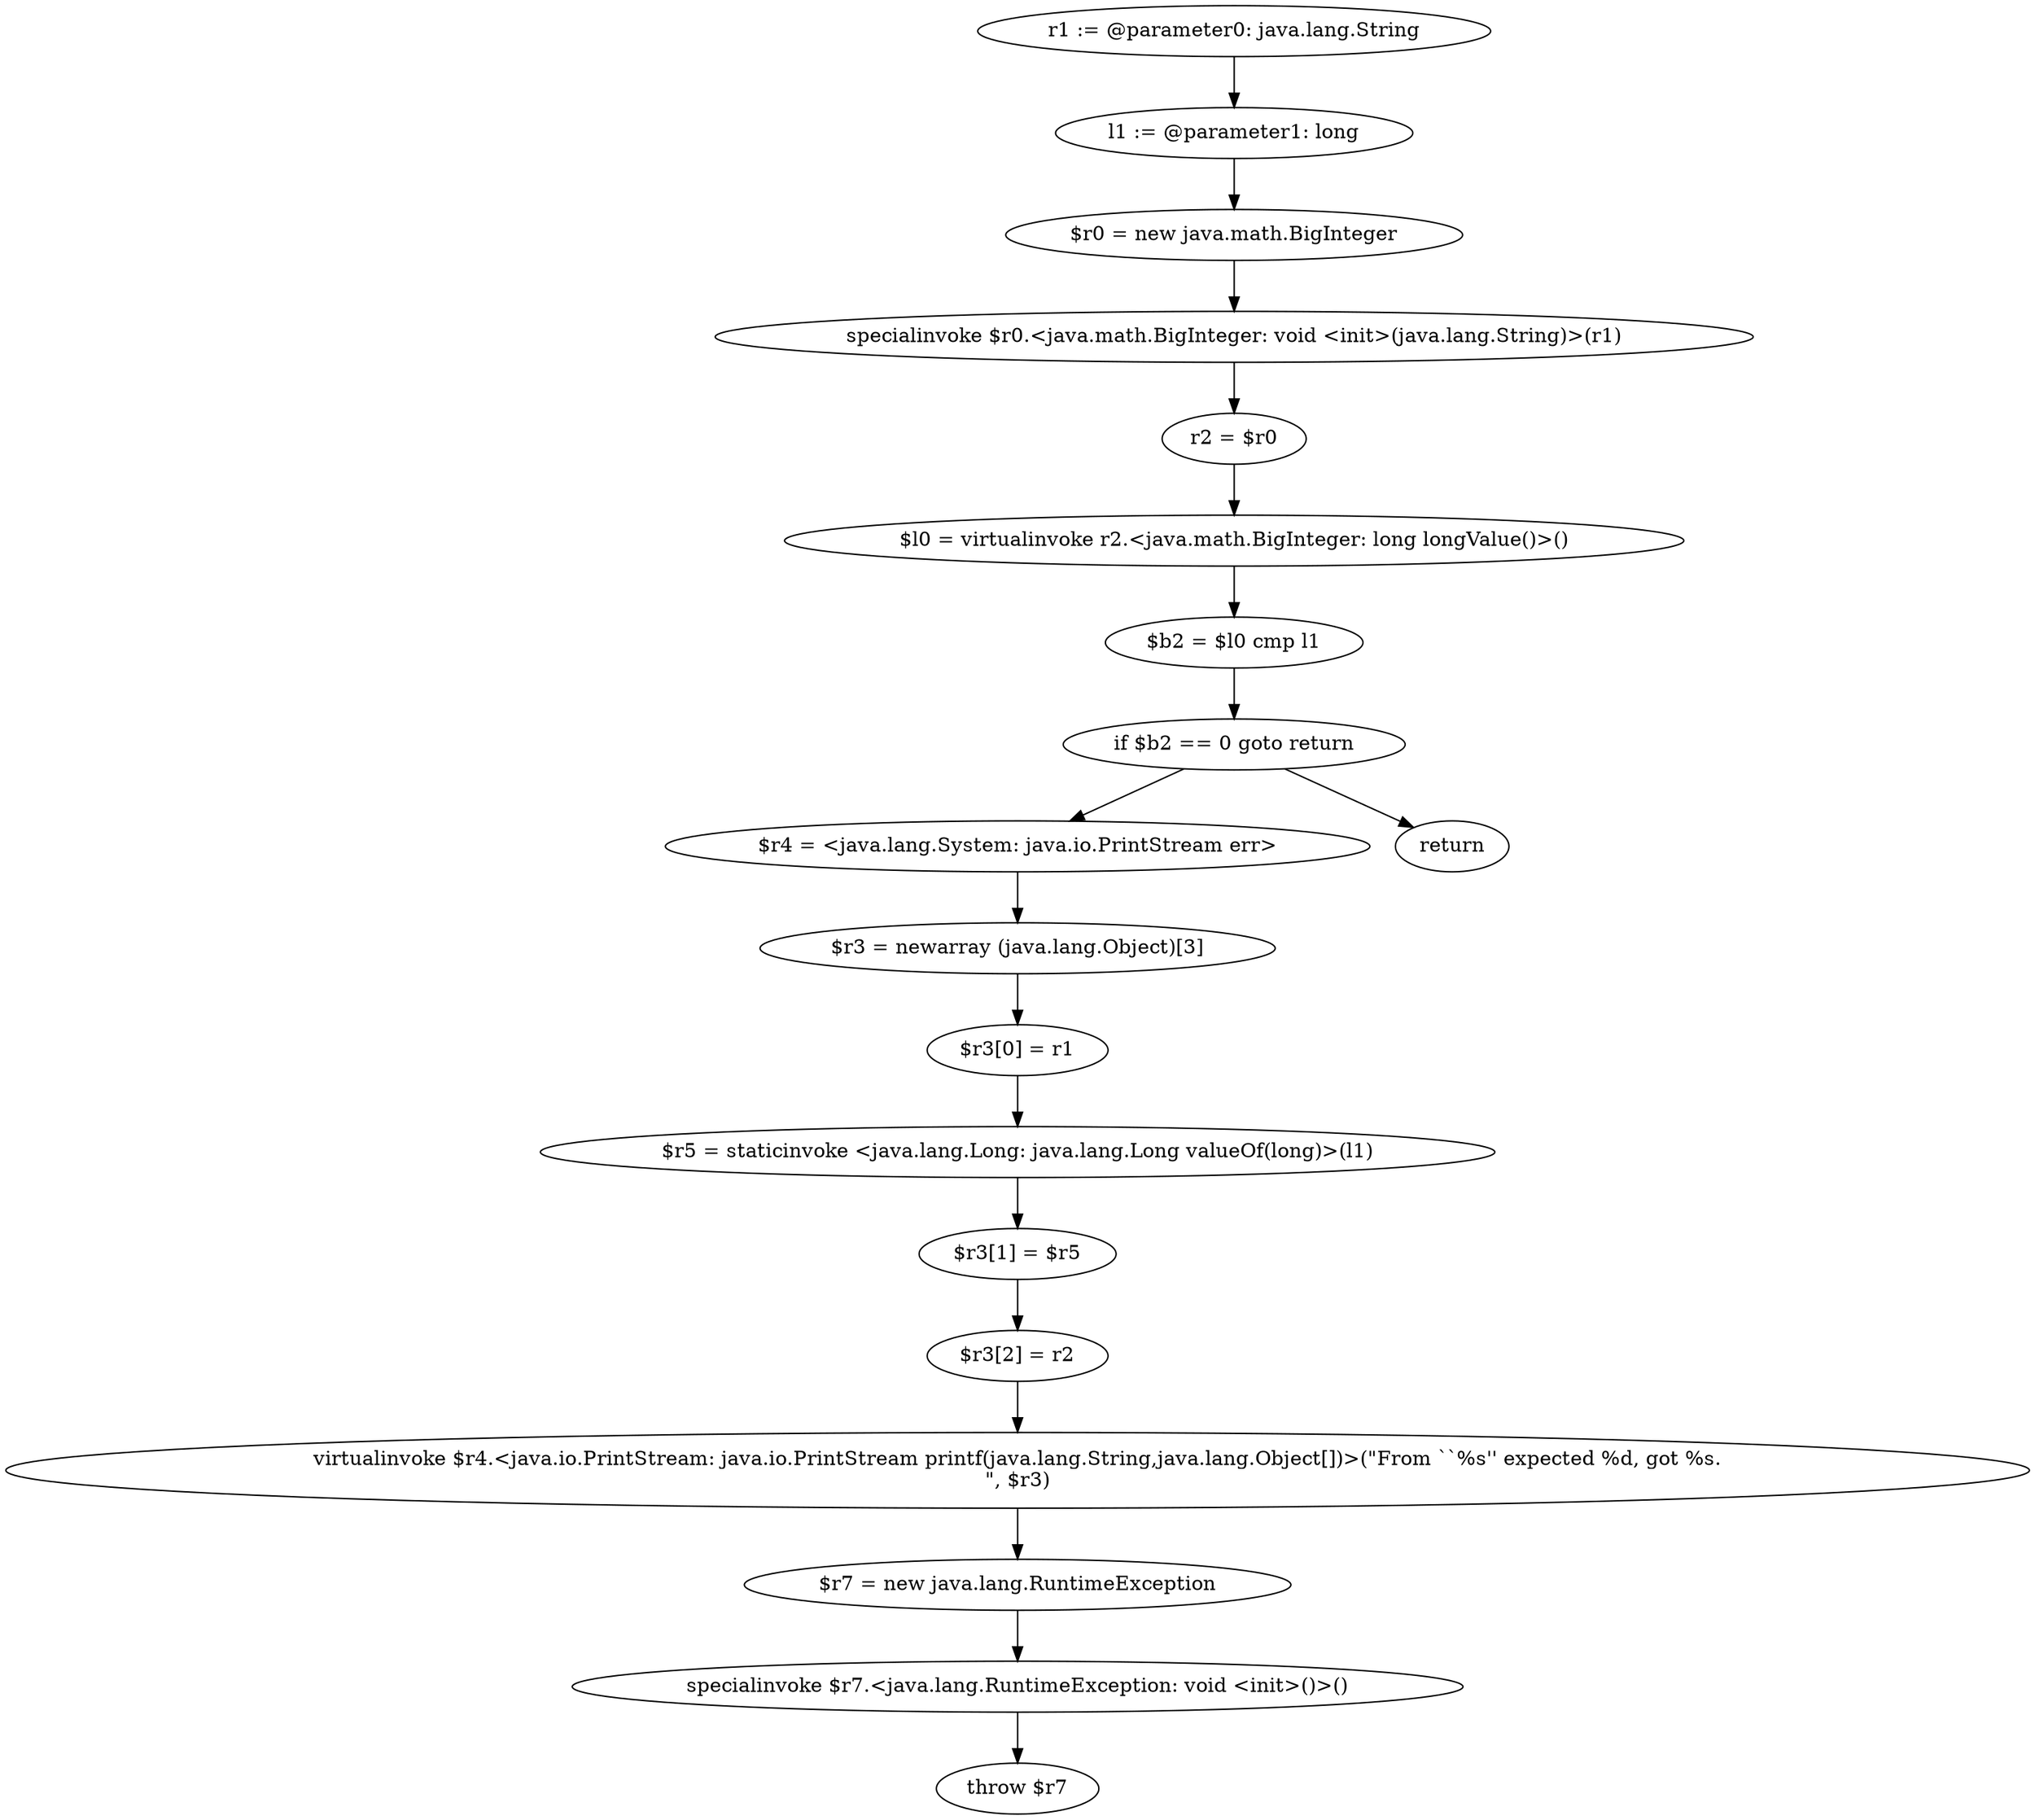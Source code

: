 digraph "unitGraph" {
    "r1 := @parameter0: java.lang.String"
    "l1 := @parameter1: long"
    "$r0 = new java.math.BigInteger"
    "specialinvoke $r0.<java.math.BigInteger: void <init>(java.lang.String)>(r1)"
    "r2 = $r0"
    "$l0 = virtualinvoke r2.<java.math.BigInteger: long longValue()>()"
    "$b2 = $l0 cmp l1"
    "if $b2 == 0 goto return"
    "$r4 = <java.lang.System: java.io.PrintStream err>"
    "$r3 = newarray (java.lang.Object)[3]"
    "$r3[0] = r1"
    "$r5 = staticinvoke <java.lang.Long: java.lang.Long valueOf(long)>(l1)"
    "$r3[1] = $r5"
    "$r3[2] = r2"
    "virtualinvoke $r4.<java.io.PrintStream: java.io.PrintStream printf(java.lang.String,java.lang.Object[])>(\"From ``%s\'\' expected %d, got %s.\n\", $r3)"
    "$r7 = new java.lang.RuntimeException"
    "specialinvoke $r7.<java.lang.RuntimeException: void <init>()>()"
    "throw $r7"
    "return"
    "r1 := @parameter0: java.lang.String"->"l1 := @parameter1: long";
    "l1 := @parameter1: long"->"$r0 = new java.math.BigInteger";
    "$r0 = new java.math.BigInteger"->"specialinvoke $r0.<java.math.BigInteger: void <init>(java.lang.String)>(r1)";
    "specialinvoke $r0.<java.math.BigInteger: void <init>(java.lang.String)>(r1)"->"r2 = $r0";
    "r2 = $r0"->"$l0 = virtualinvoke r2.<java.math.BigInteger: long longValue()>()";
    "$l0 = virtualinvoke r2.<java.math.BigInteger: long longValue()>()"->"$b2 = $l0 cmp l1";
    "$b2 = $l0 cmp l1"->"if $b2 == 0 goto return";
    "if $b2 == 0 goto return"->"$r4 = <java.lang.System: java.io.PrintStream err>";
    "if $b2 == 0 goto return"->"return";
    "$r4 = <java.lang.System: java.io.PrintStream err>"->"$r3 = newarray (java.lang.Object)[3]";
    "$r3 = newarray (java.lang.Object)[3]"->"$r3[0] = r1";
    "$r3[0] = r1"->"$r5 = staticinvoke <java.lang.Long: java.lang.Long valueOf(long)>(l1)";
    "$r5 = staticinvoke <java.lang.Long: java.lang.Long valueOf(long)>(l1)"->"$r3[1] = $r5";
    "$r3[1] = $r5"->"$r3[2] = r2";
    "$r3[2] = r2"->"virtualinvoke $r4.<java.io.PrintStream: java.io.PrintStream printf(java.lang.String,java.lang.Object[])>(\"From ``%s\'\' expected %d, got %s.\n\", $r3)";
    "virtualinvoke $r4.<java.io.PrintStream: java.io.PrintStream printf(java.lang.String,java.lang.Object[])>(\"From ``%s\'\' expected %d, got %s.\n\", $r3)"->"$r7 = new java.lang.RuntimeException";
    "$r7 = new java.lang.RuntimeException"->"specialinvoke $r7.<java.lang.RuntimeException: void <init>()>()";
    "specialinvoke $r7.<java.lang.RuntimeException: void <init>()>()"->"throw $r7";
}
